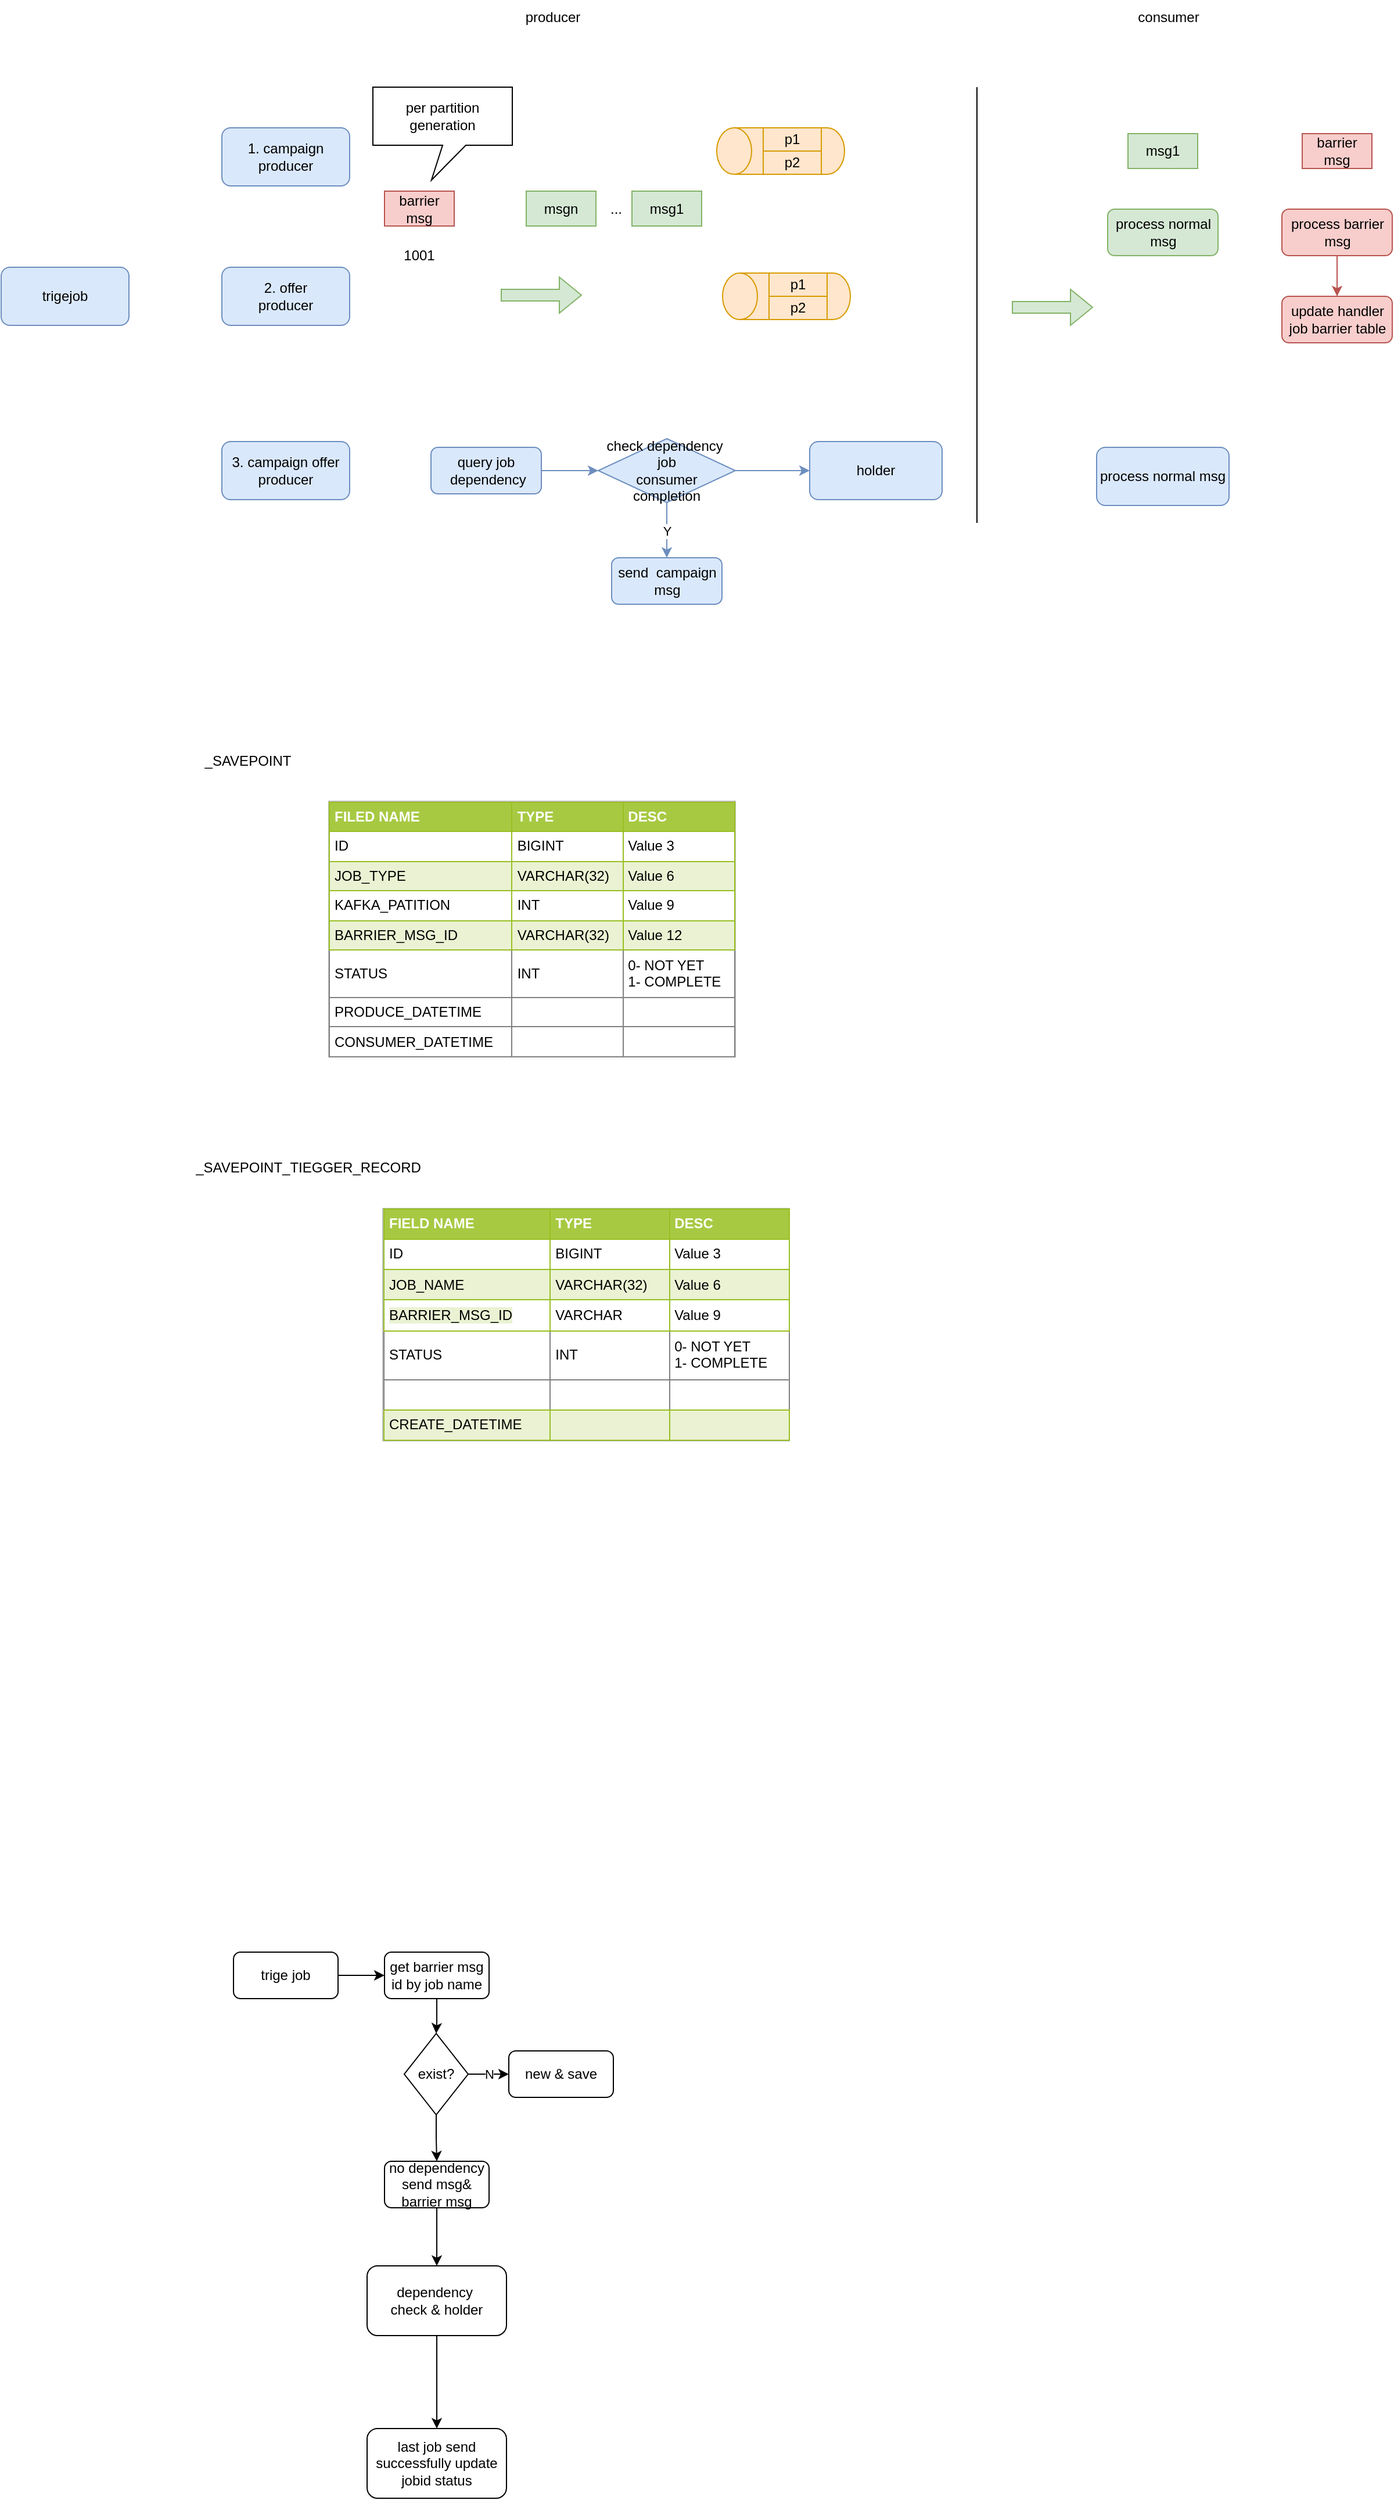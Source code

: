 <mxfile version="20.0.1" type="github">
  <diagram id="C5RBs43oDa-KdzZeNtuy" name="Page-1">
    <mxGraphModel dx="1750" dy="623" grid="1" gridSize="10" guides="1" tooltips="1" connect="1" arrows="1" fold="1" page="1" pageScale="1" pageWidth="827" pageHeight="1169" math="0" shadow="0">
      <root>
        <mxCell id="WIyWlLk6GJQsqaUBKTNV-0" />
        <mxCell id="WIyWlLk6GJQsqaUBKTNV-1" parent="WIyWlLk6GJQsqaUBKTNV-0" />
        <mxCell id="OMhgGvtzp42g15X-fxHF-0" value="1. campaign&lt;br&gt;producer" style="rounded=1;whiteSpace=wrap;html=1;fillColor=#dae8fc;strokeColor=#6c8ebf;" vertex="1" parent="WIyWlLk6GJQsqaUBKTNV-1">
          <mxGeometry x="140" y="210" width="110" height="50" as="geometry" />
        </mxCell>
        <mxCell id="OMhgGvtzp42g15X-fxHF-1" value="2. offer&lt;br&gt;producer" style="rounded=1;whiteSpace=wrap;html=1;fillColor=#dae8fc;strokeColor=#6c8ebf;" vertex="1" parent="WIyWlLk6GJQsqaUBKTNV-1">
          <mxGeometry x="140" y="330" width="110" height="50" as="geometry" />
        </mxCell>
        <mxCell id="OMhgGvtzp42g15X-fxHF-2" value="" style="shape=cylinder3;whiteSpace=wrap;html=1;boundedLbl=1;backgroundOutline=1;size=15;rotation=-90;fillColor=#ffe6cc;strokeColor=#d79b00;" vertex="1" parent="WIyWlLk6GJQsqaUBKTNV-1">
          <mxGeometry x="601" y="175" width="40" height="110" as="geometry" />
        </mxCell>
        <mxCell id="OMhgGvtzp42g15X-fxHF-3" value="p1" style="rounded=0;whiteSpace=wrap;html=1;fillColor=#ffe6cc;strokeColor=#d79b00;" vertex="1" parent="WIyWlLk6GJQsqaUBKTNV-1">
          <mxGeometry x="606" y="210" width="50" height="20" as="geometry" />
        </mxCell>
        <mxCell id="OMhgGvtzp42g15X-fxHF-4" value="p2" style="rounded=0;whiteSpace=wrap;html=1;fillColor=#ffe6cc;strokeColor=#d79b00;" vertex="1" parent="WIyWlLk6GJQsqaUBKTNV-1">
          <mxGeometry x="606" y="230" width="50" height="20" as="geometry" />
        </mxCell>
        <mxCell id="OMhgGvtzp42g15X-fxHF-10" value="" style="shape=flexArrow;endArrow=classic;html=1;rounded=0;fillColor=#d5e8d4;strokeColor=#82b366;" edge="1" parent="WIyWlLk6GJQsqaUBKTNV-1">
          <mxGeometry width="50" height="50" relative="1" as="geometry">
            <mxPoint x="380" y="354" as="sourcePoint" />
            <mxPoint x="450" y="354" as="targetPoint" />
          </mxGeometry>
        </mxCell>
        <mxCell id="OMhgGvtzp42g15X-fxHF-11" value="msg1" style="rounded=0;whiteSpace=wrap;html=1;fillColor=#d5e8d4;strokeColor=#82b366;" vertex="1" parent="WIyWlLk6GJQsqaUBKTNV-1">
          <mxGeometry x="493" y="264.5" width="60" height="30" as="geometry" />
        </mxCell>
        <mxCell id="OMhgGvtzp42g15X-fxHF-12" value="msgn" style="rounded=0;whiteSpace=wrap;html=1;fillColor=#d5e8d4;strokeColor=#82b366;" vertex="1" parent="WIyWlLk6GJQsqaUBKTNV-1">
          <mxGeometry x="402" y="264.5" width="60" height="30" as="geometry" />
        </mxCell>
        <mxCell id="OMhgGvtzp42g15X-fxHF-13" value="..." style="text;html=1;strokeColor=none;fillColor=none;align=center;verticalAlign=middle;whiteSpace=wrap;rounded=0;" vertex="1" parent="WIyWlLk6GJQsqaUBKTNV-1">
          <mxGeometry x="449" y="264.5" width="61" height="30" as="geometry" />
        </mxCell>
        <mxCell id="OMhgGvtzp42g15X-fxHF-14" value="barrier&lt;br&gt;msg" style="rounded=0;whiteSpace=wrap;html=1;fillColor=#f8cecc;strokeColor=#b85450;" vertex="1" parent="WIyWlLk6GJQsqaUBKTNV-1">
          <mxGeometry x="280" y="264.5" width="60" height="30" as="geometry" />
        </mxCell>
        <mxCell id="OMhgGvtzp42g15X-fxHF-17" value="per partition generation" style="shape=callout;whiteSpace=wrap;html=1;perimeter=calloutPerimeter;position2=0.42;" vertex="1" parent="WIyWlLk6GJQsqaUBKTNV-1">
          <mxGeometry x="270" y="175" width="120" height="80" as="geometry" />
        </mxCell>
        <mxCell id="OMhgGvtzp42g15X-fxHF-18" value="" style="shape=cylinder3;whiteSpace=wrap;html=1;boundedLbl=1;backgroundOutline=1;size=15;rotation=-90;fillColor=#ffe6cc;strokeColor=#d79b00;" vertex="1" parent="WIyWlLk6GJQsqaUBKTNV-1">
          <mxGeometry x="606" y="300" width="40" height="110" as="geometry" />
        </mxCell>
        <mxCell id="OMhgGvtzp42g15X-fxHF-19" value="p1" style="rounded=0;whiteSpace=wrap;html=1;fillColor=#ffe6cc;strokeColor=#d79b00;" vertex="1" parent="WIyWlLk6GJQsqaUBKTNV-1">
          <mxGeometry x="611" y="335" width="50" height="20" as="geometry" />
        </mxCell>
        <mxCell id="OMhgGvtzp42g15X-fxHF-20" value="p2" style="rounded=0;whiteSpace=wrap;html=1;fillColor=#ffe6cc;strokeColor=#d79b00;" vertex="1" parent="WIyWlLk6GJQsqaUBKTNV-1">
          <mxGeometry x="611" y="355" width="50" height="20" as="geometry" />
        </mxCell>
        <mxCell id="OMhgGvtzp42g15X-fxHF-21" value="producer" style="text;html=1;strokeColor=none;fillColor=none;align=center;verticalAlign=middle;whiteSpace=wrap;rounded=0;" vertex="1" parent="WIyWlLk6GJQsqaUBKTNV-1">
          <mxGeometry x="390" y="100" width="70" height="30" as="geometry" />
        </mxCell>
        <mxCell id="OMhgGvtzp42g15X-fxHF-22" value="" style="endArrow=none;html=1;rounded=0;" edge="1" parent="WIyWlLk6GJQsqaUBKTNV-1">
          <mxGeometry width="50" height="50" relative="1" as="geometry">
            <mxPoint x="790" y="550" as="sourcePoint" />
            <mxPoint x="790" y="175" as="targetPoint" />
          </mxGeometry>
        </mxCell>
        <mxCell id="OMhgGvtzp42g15X-fxHF-23" value="consumer" style="text;html=1;strokeColor=none;fillColor=none;align=center;verticalAlign=middle;whiteSpace=wrap;rounded=0;" vertex="1" parent="WIyWlLk6GJQsqaUBKTNV-1">
          <mxGeometry x="920" y="100" width="70" height="30" as="geometry" />
        </mxCell>
        <mxCell id="OMhgGvtzp42g15X-fxHF-25" value="msg1" style="rounded=0;whiteSpace=wrap;html=1;fillColor=#d5e8d4;strokeColor=#82b366;" vertex="1" parent="WIyWlLk6GJQsqaUBKTNV-1">
          <mxGeometry x="920" y="215" width="60" height="30" as="geometry" />
        </mxCell>
        <mxCell id="OMhgGvtzp42g15X-fxHF-28" value="process normal msg" style="rounded=1;whiteSpace=wrap;html=1;fillColor=#d5e8d4;strokeColor=#82b366;" vertex="1" parent="WIyWlLk6GJQsqaUBKTNV-1">
          <mxGeometry x="902.5" y="280" width="95" height="40" as="geometry" />
        </mxCell>
        <mxCell id="OMhgGvtzp42g15X-fxHF-29" value="barrier&lt;br&gt;msg" style="rounded=0;whiteSpace=wrap;html=1;fillColor=#f8cecc;strokeColor=#b85450;" vertex="1" parent="WIyWlLk6GJQsqaUBKTNV-1">
          <mxGeometry x="1070" y="215" width="60" height="30" as="geometry" />
        </mxCell>
        <mxCell id="OMhgGvtzp42g15X-fxHF-34" value="" style="edgeStyle=orthogonalEdgeStyle;rounded=0;orthogonalLoop=1;jettySize=auto;html=1;fillColor=#f8cecc;strokeColor=#b85450;" edge="1" parent="WIyWlLk6GJQsqaUBKTNV-1" source="OMhgGvtzp42g15X-fxHF-30" target="OMhgGvtzp42g15X-fxHF-33">
          <mxGeometry relative="1" as="geometry" />
        </mxCell>
        <mxCell id="OMhgGvtzp42g15X-fxHF-30" value="process barrier msg" style="rounded=1;whiteSpace=wrap;html=1;fillColor=#f8cecc;strokeColor=#b85450;" vertex="1" parent="WIyWlLk6GJQsqaUBKTNV-1">
          <mxGeometry x="1052.5" y="280" width="95" height="40" as="geometry" />
        </mxCell>
        <mxCell id="OMhgGvtzp42g15X-fxHF-33" value="update handler job barrier table" style="rounded=1;whiteSpace=wrap;html=1;fillColor=#f8cecc;strokeColor=#b85450;" vertex="1" parent="WIyWlLk6GJQsqaUBKTNV-1">
          <mxGeometry x="1052.5" y="355" width="95" height="40" as="geometry" />
        </mxCell>
        <mxCell id="OMhgGvtzp42g15X-fxHF-35" value="3. campaign offer&lt;br&gt;producer" style="rounded=1;whiteSpace=wrap;html=1;fillColor=#dae8fc;strokeColor=#6c8ebf;" vertex="1" parent="WIyWlLk6GJQsqaUBKTNV-1">
          <mxGeometry x="140" y="480" width="110" height="50" as="geometry" />
        </mxCell>
        <mxCell id="OMhgGvtzp42g15X-fxHF-38" value="" style="edgeStyle=orthogonalEdgeStyle;rounded=0;orthogonalLoop=1;jettySize=auto;html=1;fillColor=#dae8fc;strokeColor=#6c8ebf;" edge="1" parent="WIyWlLk6GJQsqaUBKTNV-1" source="OMhgGvtzp42g15X-fxHF-36" target="OMhgGvtzp42g15X-fxHF-37">
          <mxGeometry relative="1" as="geometry" />
        </mxCell>
        <mxCell id="OMhgGvtzp42g15X-fxHF-36" value="query job &amp;nbsp;dependency" style="rounded=1;whiteSpace=wrap;html=1;fillColor=#dae8fc;strokeColor=#6c8ebf;" vertex="1" parent="WIyWlLk6GJQsqaUBKTNV-1">
          <mxGeometry x="320" y="485" width="95" height="40" as="geometry" />
        </mxCell>
        <mxCell id="OMhgGvtzp42g15X-fxHF-40" value="Y" style="edgeStyle=orthogonalEdgeStyle;rounded=0;orthogonalLoop=1;jettySize=auto;html=1;fillColor=#dae8fc;strokeColor=#6c8ebf;" edge="1" parent="WIyWlLk6GJQsqaUBKTNV-1" source="OMhgGvtzp42g15X-fxHF-37" target="OMhgGvtzp42g15X-fxHF-39">
          <mxGeometry relative="1" as="geometry" />
        </mxCell>
        <mxCell id="OMhgGvtzp42g15X-fxHF-42" value="" style="edgeStyle=orthogonalEdgeStyle;rounded=0;orthogonalLoop=1;jettySize=auto;html=1;fillColor=#dae8fc;strokeColor=#6c8ebf;" edge="1" parent="WIyWlLk6GJQsqaUBKTNV-1" source="OMhgGvtzp42g15X-fxHF-37" target="OMhgGvtzp42g15X-fxHF-41">
          <mxGeometry relative="1" as="geometry" />
        </mxCell>
        <mxCell id="OMhgGvtzp42g15X-fxHF-37" value="check dependency&amp;nbsp;&lt;br&gt;job&lt;br&gt;consumer&lt;br&gt;completion" style="rhombus;whiteSpace=wrap;html=1;fillColor=#dae8fc;strokeColor=#6c8ebf;" vertex="1" parent="WIyWlLk6GJQsqaUBKTNV-1">
          <mxGeometry x="464" y="477.5" width="118" height="55" as="geometry" />
        </mxCell>
        <mxCell id="OMhgGvtzp42g15X-fxHF-39" value="send &amp;nbsp;campaign msg" style="rounded=1;whiteSpace=wrap;html=1;fillColor=#dae8fc;strokeColor=#6c8ebf;" vertex="1" parent="WIyWlLk6GJQsqaUBKTNV-1">
          <mxGeometry x="475.5" y="580" width="95" height="40" as="geometry" />
        </mxCell>
        <mxCell id="OMhgGvtzp42g15X-fxHF-41" value="holder" style="rounded=1;whiteSpace=wrap;html=1;fillColor=#dae8fc;strokeColor=#6c8ebf;" vertex="1" parent="WIyWlLk6GJQsqaUBKTNV-1">
          <mxGeometry x="646" y="480" width="114" height="50" as="geometry" />
        </mxCell>
        <mxCell id="OMhgGvtzp42g15X-fxHF-63" value="process normal msg" style="rounded=1;whiteSpace=wrap;html=1;fillColor=#dae8fc;strokeColor=#6c8ebf;" vertex="1" parent="WIyWlLk6GJQsqaUBKTNV-1">
          <mxGeometry x="893" y="485" width="114" height="50" as="geometry" />
        </mxCell>
        <mxCell id="OMhgGvtzp42g15X-fxHF-65" value="&lt;table border=&quot;1&quot; width=&quot;100%&quot; height=&quot;100%&quot; cellpadding=&quot;4&quot; style=&quot;width:100%;height:100%;border-collapse:collapse;&quot;&gt;&lt;tbody&gt;&lt;tr style=&quot;background-color:#A7C942;color:#ffffff;border:1px solid #98bf21;&quot;&gt;&lt;th align=&quot;left&quot;&gt;FIELD NAME&lt;/th&gt;&lt;th align=&quot;left&quot;&gt;TYPE&lt;/th&gt;&lt;th align=&quot;left&quot;&gt;DESC&lt;/th&gt;&lt;/tr&gt;&lt;tr style=&quot;border:1px solid #98bf21;&quot;&gt;&lt;td&gt;ID&lt;/td&gt;&lt;td&gt;BIGINT&lt;/td&gt;&lt;td&gt;Value 3&lt;/td&gt;&lt;/tr&gt;&lt;tr style=&quot;background-color:#EAF2D3;border:1px solid #98bf21;&quot;&gt;&lt;td&gt;JOB_NAME&lt;/td&gt;&lt;td&gt;VARCHAR(32)&lt;/td&gt;&lt;td&gt;Value 6&lt;/td&gt;&lt;/tr&gt;&lt;tr style=&quot;border:1px solid #98bf21;&quot;&gt;&lt;td&gt;&lt;span style=&quot;background-color: rgb(234, 242, 211);&quot;&gt;BARRIER_MSG_ID&lt;/span&gt;&lt;/td&gt;&lt;td&gt;VARCHAR&lt;/td&gt;&lt;td&gt;Value 9&lt;/td&gt;&lt;/tr&gt;&lt;tr&gt;&lt;td&gt;STATUS&lt;br&gt;&lt;/td&gt;&lt;td&gt;INT&lt;/td&gt;&lt;td&gt;0- NOT YET&lt;br&gt;1- COMPLETE&lt;br&gt;&lt;/td&gt;&lt;/tr&gt;&lt;tr&gt;&lt;td&gt;&lt;br&gt;&lt;/td&gt;&lt;td&gt;&lt;/td&gt;&lt;td&gt;&lt;br&gt;&lt;/td&gt;&lt;/tr&gt;&lt;tr style=&quot;background-color:#EAF2D3;border:1px solid #98bf21;&quot;&gt;&lt;td&gt;CREATE_DATETIME&lt;/td&gt;&lt;td&gt;&lt;br&gt;&lt;/td&gt;&lt;td&gt;&lt;br&gt;&lt;/td&gt;&lt;/tr&gt;&lt;/tbody&gt;&lt;/table&gt;" style="text;html=1;strokeColor=#c0c0c0;fillColor=#ffffff;overflow=fill;rounded=0;" vertex="1" parent="WIyWlLk6GJQsqaUBKTNV-1">
          <mxGeometry x="278.5" y="1140" width="350" height="200" as="geometry" />
        </mxCell>
        <mxCell id="OMhgGvtzp42g15X-fxHF-69" value="" style="shape=flexArrow;endArrow=classic;html=1;rounded=0;fillColor=#d5e8d4;strokeColor=#82b366;" edge="1" parent="WIyWlLk6GJQsqaUBKTNV-1">
          <mxGeometry width="50" height="50" relative="1" as="geometry">
            <mxPoint x="820" y="364.5" as="sourcePoint" />
            <mxPoint x="890" y="364.5" as="targetPoint" />
          </mxGeometry>
        </mxCell>
        <mxCell id="OMhgGvtzp42g15X-fxHF-70" value="&lt;table border=&quot;1&quot; width=&quot;100%&quot; height=&quot;100%&quot; cellpadding=&quot;4&quot; style=&quot;width:100%;height:100%;border-collapse:collapse;&quot;&gt;&lt;tbody&gt;&lt;tr style=&quot;background-color:#A7C942;color:#ffffff;border:1px solid #98bf21;&quot;&gt;&lt;th align=&quot;left&quot;&gt;FILED NAME&lt;/th&gt;&lt;th align=&quot;left&quot;&gt;TYPE&lt;/th&gt;&lt;th align=&quot;left&quot;&gt;DESC&lt;/th&gt;&lt;/tr&gt;&lt;tr style=&quot;border:1px solid #98bf21;&quot;&gt;&lt;td&gt;ID&lt;/td&gt;&lt;td&gt;BIGINT&lt;/td&gt;&lt;td&gt;Value 3&lt;/td&gt;&lt;/tr&gt;&lt;tr style=&quot;background-color:#EAF2D3;border:1px solid #98bf21;&quot;&gt;&lt;td&gt;JOB_TYPE&lt;/td&gt;&lt;td&gt;VARCHAR(32)&lt;/td&gt;&lt;td&gt;Value 6&lt;/td&gt;&lt;/tr&gt;&lt;tr style=&quot;border:1px solid #98bf21;&quot;&gt;&lt;td&gt;KAFKA_PATITION&lt;/td&gt;&lt;td&gt;INT&lt;/td&gt;&lt;td&gt;Value 9&lt;/td&gt;&lt;/tr&gt;&lt;tr style=&quot;background-color:#EAF2D3;border:1px solid #98bf21;&quot;&gt;&lt;td&gt;BARRIER_MSG_ID&lt;/td&gt;&lt;td&gt;VARCHAR(32)&lt;/td&gt;&lt;td&gt;Value 12&lt;/td&gt;&lt;/tr&gt;&lt;tr&gt;&lt;td&gt;STATUS&lt;/td&gt;&lt;td&gt;INT&lt;/td&gt;&lt;td&gt;0- NOT YET&lt;br&gt;1- COMPLETE&lt;/td&gt;&lt;/tr&gt;&lt;tr&gt;&lt;td&gt;PRODUCE_DATETIME&lt;/td&gt;&lt;td&gt;&lt;br&gt;&lt;/td&gt;&lt;td&gt;&lt;br&gt;&lt;/td&gt;&lt;/tr&gt;&lt;tr&gt;&lt;td&gt;CONSUMER_DATETIME&lt;/td&gt;&lt;td&gt;&lt;br&gt;&lt;/td&gt;&lt;td&gt;&lt;br&gt;&lt;/td&gt;&lt;/tr&gt;&lt;/tbody&gt;&lt;/table&gt;" style="text;html=1;strokeColor=#c0c0c0;fillColor=#ffffff;overflow=fill;rounded=0;" vertex="1" parent="WIyWlLk6GJQsqaUBKTNV-1">
          <mxGeometry x="232" y="789.5" width="350" height="220" as="geometry" />
        </mxCell>
        <mxCell id="OMhgGvtzp42g15X-fxHF-71" value="_SAVEPOINT" style="text;html=1;strokeColor=none;fillColor=none;align=center;verticalAlign=middle;whiteSpace=wrap;rounded=0;" vertex="1" parent="WIyWlLk6GJQsqaUBKTNV-1">
          <mxGeometry x="55" y="740" width="215" height="30" as="geometry" />
        </mxCell>
        <mxCell id="OMhgGvtzp42g15X-fxHF-78" value="trigejob" style="rounded=1;whiteSpace=wrap;html=1;fillColor=#dae8fc;strokeColor=#6c8ebf;" vertex="1" parent="WIyWlLk6GJQsqaUBKTNV-1">
          <mxGeometry x="-50" y="330" width="110" height="50" as="geometry" />
        </mxCell>
        <mxCell id="OMhgGvtzp42g15X-fxHF-80" value="_SAVEPOINT_TIEGGER_RECORD" style="text;html=1;strokeColor=none;fillColor=none;align=center;verticalAlign=middle;whiteSpace=wrap;rounded=0;" vertex="1" parent="WIyWlLk6GJQsqaUBKTNV-1">
          <mxGeometry x="106.5" y="1090" width="215" height="30" as="geometry" />
        </mxCell>
        <mxCell id="OMhgGvtzp42g15X-fxHF-81" value="1001" style="text;html=1;strokeColor=none;fillColor=none;align=center;verticalAlign=middle;whiteSpace=wrap;rounded=0;" vertex="1" parent="WIyWlLk6GJQsqaUBKTNV-1">
          <mxGeometry x="280" y="305" width="60" height="30" as="geometry" />
        </mxCell>
        <mxCell id="OMhgGvtzp42g15X-fxHF-89" value="" style="edgeStyle=orthogonalEdgeStyle;rounded=0;orthogonalLoop=1;jettySize=auto;html=1;" edge="1" parent="WIyWlLk6GJQsqaUBKTNV-1" source="OMhgGvtzp42g15X-fxHF-87" target="OMhgGvtzp42g15X-fxHF-88">
          <mxGeometry relative="1" as="geometry" />
        </mxCell>
        <mxCell id="OMhgGvtzp42g15X-fxHF-87" value="trige job" style="rounded=1;whiteSpace=wrap;html=1;" vertex="1" parent="WIyWlLk6GJQsqaUBKTNV-1">
          <mxGeometry x="150" y="1780" width="90" height="40" as="geometry" />
        </mxCell>
        <mxCell id="OMhgGvtzp42g15X-fxHF-91" value="" style="edgeStyle=orthogonalEdgeStyle;rounded=0;orthogonalLoop=1;jettySize=auto;html=1;" edge="1" parent="WIyWlLk6GJQsqaUBKTNV-1" source="OMhgGvtzp42g15X-fxHF-88" target="OMhgGvtzp42g15X-fxHF-90">
          <mxGeometry relative="1" as="geometry" />
        </mxCell>
        <mxCell id="OMhgGvtzp42g15X-fxHF-88" value="get barrier msg&lt;br&gt;id by job name" style="rounded=1;whiteSpace=wrap;html=1;" vertex="1" parent="WIyWlLk6GJQsqaUBKTNV-1">
          <mxGeometry x="280" y="1780" width="90" height="40" as="geometry" />
        </mxCell>
        <mxCell id="OMhgGvtzp42g15X-fxHF-97" value="N" style="edgeStyle=orthogonalEdgeStyle;rounded=0;orthogonalLoop=1;jettySize=auto;html=1;" edge="1" parent="WIyWlLk6GJQsqaUBKTNV-1" source="OMhgGvtzp42g15X-fxHF-90" target="OMhgGvtzp42g15X-fxHF-94">
          <mxGeometry relative="1" as="geometry" />
        </mxCell>
        <mxCell id="OMhgGvtzp42g15X-fxHF-99" value="" style="edgeStyle=orthogonalEdgeStyle;rounded=0;orthogonalLoop=1;jettySize=auto;html=1;" edge="1" parent="WIyWlLk6GJQsqaUBKTNV-1" source="OMhgGvtzp42g15X-fxHF-90" target="OMhgGvtzp42g15X-fxHF-98">
          <mxGeometry relative="1" as="geometry" />
        </mxCell>
        <mxCell id="OMhgGvtzp42g15X-fxHF-90" value="exist?" style="rhombus;whiteSpace=wrap;html=1;" vertex="1" parent="WIyWlLk6GJQsqaUBKTNV-1">
          <mxGeometry x="297" y="1850" width="55" height="70" as="geometry" />
        </mxCell>
        <mxCell id="OMhgGvtzp42g15X-fxHF-94" value="new &amp;amp; save" style="rounded=1;whiteSpace=wrap;html=1;" vertex="1" parent="WIyWlLk6GJQsqaUBKTNV-1">
          <mxGeometry x="387" y="1865" width="90" height="40" as="geometry" />
        </mxCell>
        <mxCell id="OMhgGvtzp42g15X-fxHF-102" value="" style="edgeStyle=orthogonalEdgeStyle;rounded=0;orthogonalLoop=1;jettySize=auto;html=1;" edge="1" parent="WIyWlLk6GJQsqaUBKTNV-1" source="OMhgGvtzp42g15X-fxHF-98" target="OMhgGvtzp42g15X-fxHF-101">
          <mxGeometry relative="1" as="geometry" />
        </mxCell>
        <mxCell id="OMhgGvtzp42g15X-fxHF-98" value="no dependency&lt;br&gt;send msg&amp;amp; barrier msg&lt;br&gt;" style="rounded=1;whiteSpace=wrap;html=1;" vertex="1" parent="WIyWlLk6GJQsqaUBKTNV-1">
          <mxGeometry x="280" y="1960" width="90" height="40" as="geometry" />
        </mxCell>
        <mxCell id="OMhgGvtzp42g15X-fxHF-104" value="" style="edgeStyle=orthogonalEdgeStyle;rounded=0;orthogonalLoop=1;jettySize=auto;html=1;" edge="1" parent="WIyWlLk6GJQsqaUBKTNV-1" source="OMhgGvtzp42g15X-fxHF-101" target="OMhgGvtzp42g15X-fxHF-103">
          <mxGeometry relative="1" as="geometry" />
        </mxCell>
        <mxCell id="OMhgGvtzp42g15X-fxHF-101" value="dependency&amp;nbsp;&lt;br&gt;check &amp;amp; holder" style="whiteSpace=wrap;html=1;rounded=1;" vertex="1" parent="WIyWlLk6GJQsqaUBKTNV-1">
          <mxGeometry x="265" y="2050" width="120" height="60" as="geometry" />
        </mxCell>
        <mxCell id="OMhgGvtzp42g15X-fxHF-103" value="last job send successfully update jobid status" style="whiteSpace=wrap;html=1;rounded=1;" vertex="1" parent="WIyWlLk6GJQsqaUBKTNV-1">
          <mxGeometry x="265" y="2190" width="120" height="60" as="geometry" />
        </mxCell>
      </root>
    </mxGraphModel>
  </diagram>
</mxfile>
